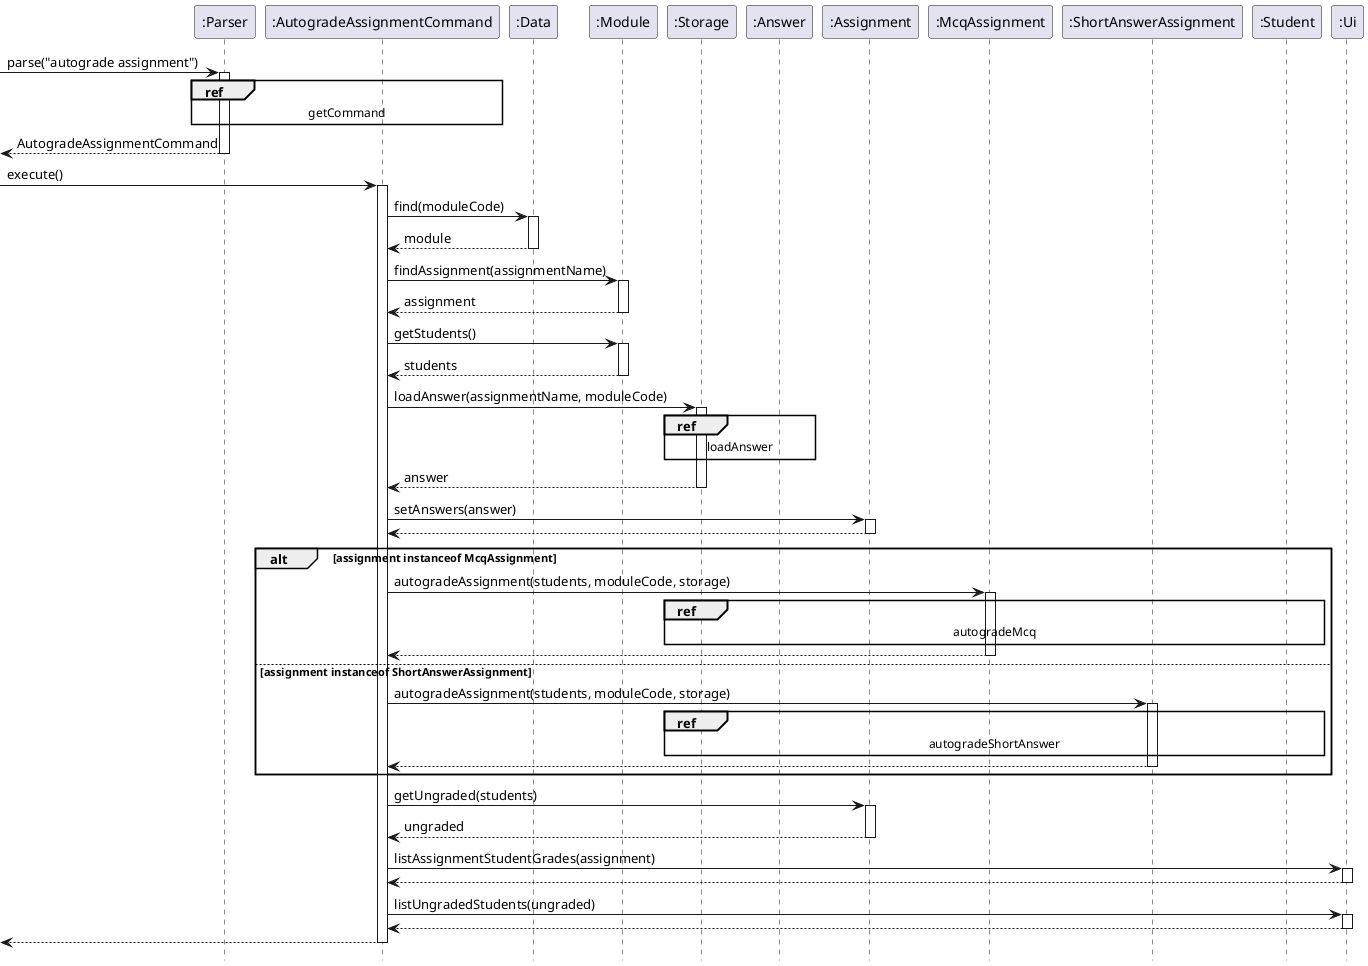 @startuml

hide footbox

participant ":Parser" as Parser
participant ":AutogradeAssignmentCommand" as Command
participant ":Data" as Data
participant ":Module" as Module
participant ":Storage" as Storage
participant ":Answer" as Answer
participant ":Assignment" as Assignment
participant ":McqAssignment" as McqAssignment
participant ":ShortAnswerAssignment" as ShortAnswerAssignment
participant ":Student" as Student
participant ":Ui" as Ui

[-> Parser : parse("autograde assignment")
activate Parser

ref over Parser, Command : getCommand

[<-- Parser : AutogradeAssignmentCommand
deactivate Parser

[->Command : execute()
activate Command

Command -> Data : find(moduleCode)
activate Data

Data --> Command : module
deactivate Data

Command -> Module : findAssignment(assignmentName)
activate Module

Module --> Command : assignment
deactivate Module

Command -> Module : getStudents()
activate Module

Module --> Command : students
deactivate Module

Command -> Storage : loadAnswer(assignmentName, moduleCode)
activate Storage

ref over Storage, Answer : loadAnswer

Storage --> Command : answer
deactivate Storage

Command -> Assignment : setAnswers(answer)
activate Assignment

Assignment --> Command
deactivate Assignment

alt assignment instanceof McqAssignment

Command -> McqAssignment : autogradeAssignment(students, moduleCode, storage)
activate McqAssignment

ref over McqAssignment, Student, Storage, Answer : autogradeMcq

McqAssignment --> Command
deactivate McqAssignment


else assignment instanceof ShortAnswerAssignment

Command -> ShortAnswerAssignment : autogradeAssignment(students, moduleCode, storage)
activate ShortAnswerAssignment

ref over ShortAnswerAssignment, Student, Storage, Answer : autogradeShortAnswer

ShortAnswerAssignment --> Command
deactivate ShortAnswerAssignment

end

Command -> Assignment : getUngraded(students)
activate Assignment

Assignment --> Command : ungraded
deactivate Assignment

Command -> Ui : listAssignmentStudentGrades(assignment)
activate Ui

Ui --> Command
deactivate Ui

Command -> Ui : listUngradedStudents(ungraded)
activate Ui

Ui --> Command
deactivate Ui

[<-- Command
deactivate Command

@enduml